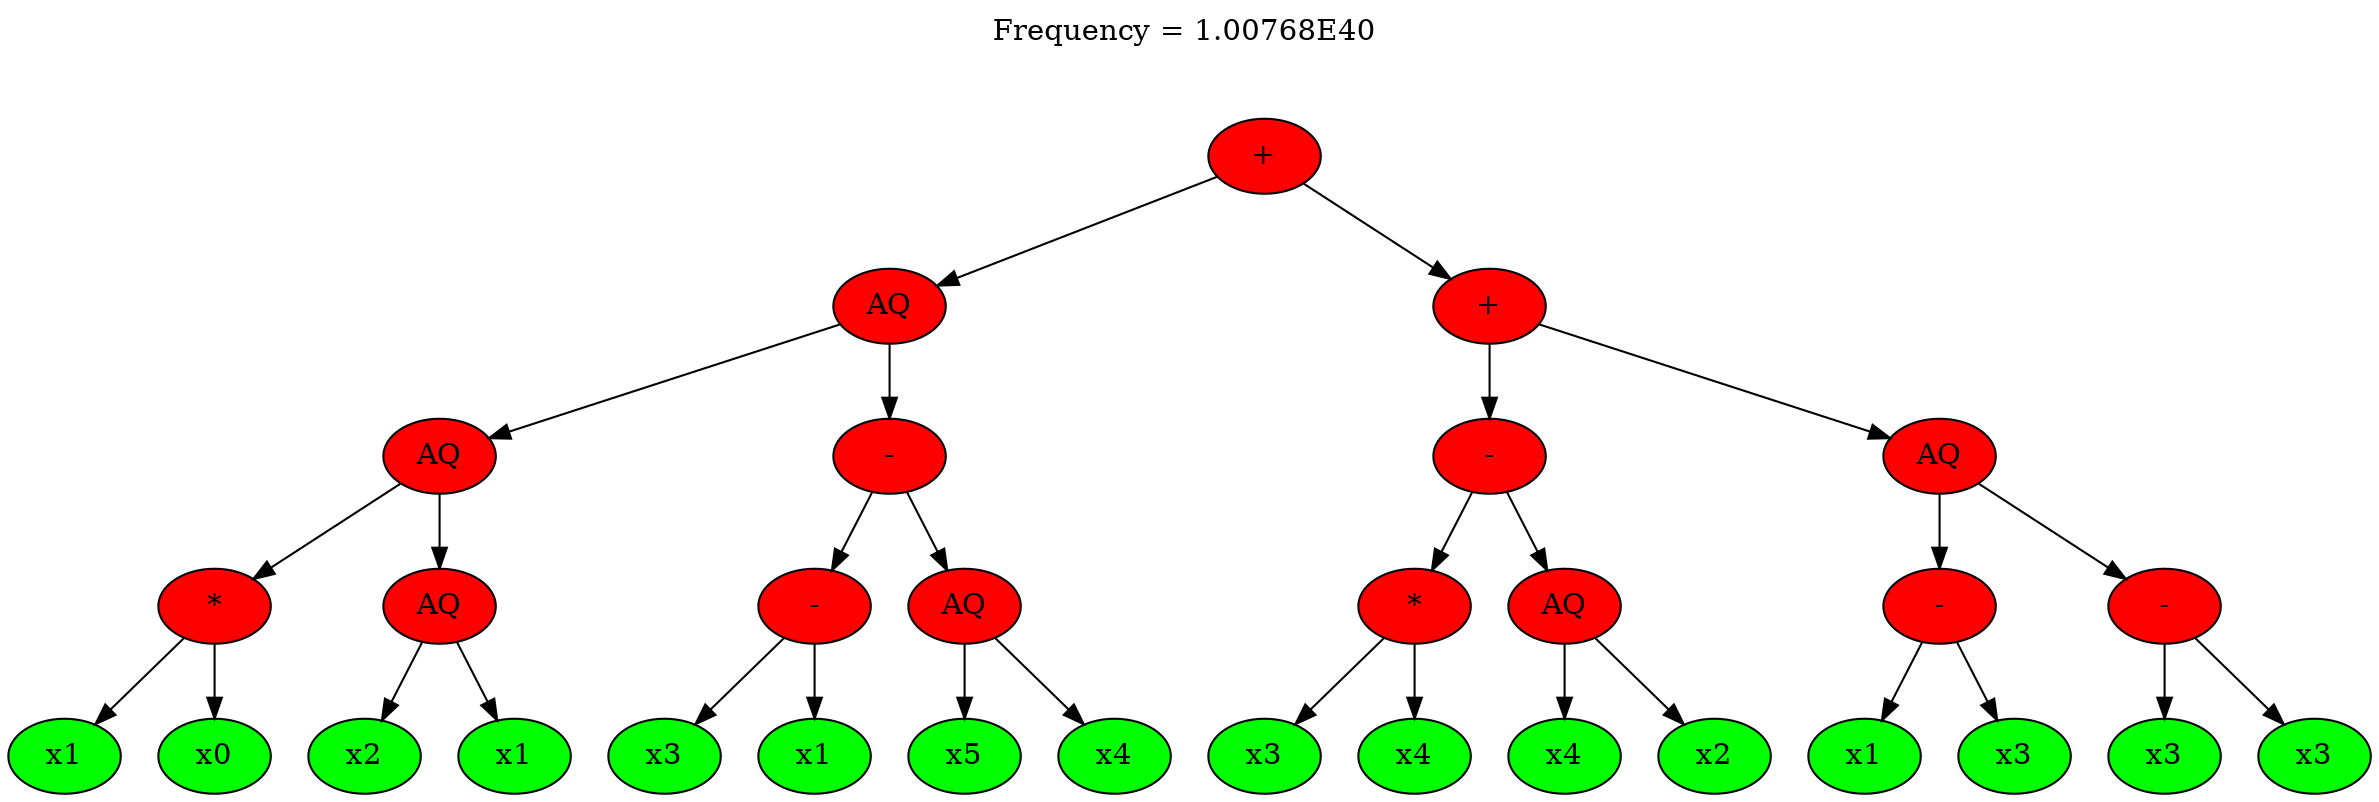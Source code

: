 strict digraph "" {
	graph [label=<Frequency = 1.00768E40
 <br/> <br/> <br/>>,
		labelloc=t
	];
	node [label="\N"];
	0	 [fillcolor="#ff0000",
		label="+",
		style=filled];
	1	 [fillcolor="#ff0000",
		label=AQ,
		style=filled];
	0 -> 1;
	16	 [fillcolor="#ff0000",
		label="+",
		style=filled];
	0 -> 16;
	2	 [fillcolor="#ff0000",
		label=AQ,
		style=filled];
	1 -> 2;
	9	 [fillcolor="#ff0000",
		label="-",
		style=filled];
	1 -> 9;
	3	 [fillcolor="#ff0000",
		label="*",
		style=filled];
	2 -> 3;
	6	 [fillcolor="#ff0000",
		label=AQ,
		style=filled];
	2 -> 6;
	4	 [fillcolor="#00ff00",
		label=x1,
		style=filled];
	3 -> 4;
	5	 [fillcolor="#00ff00",
		label=x0,
		style=filled];
	3 -> 5;
	7	 [fillcolor="#00ff00",
		label=x2,
		style=filled];
	6 -> 7;
	8	 [fillcolor="#00ff00",
		label=x1,
		style=filled];
	6 -> 8;
	10	 [fillcolor="#ff0000",
		label="-",
		style=filled];
	9 -> 10;
	13	 [fillcolor="#ff0000",
		label=AQ,
		style=filled];
	9 -> 13;
	11	 [fillcolor="#00ff00",
		label=x3,
		style=filled];
	10 -> 11;
	12	 [fillcolor="#00ff00",
		label=x1,
		style=filled];
	10 -> 12;
	14	 [fillcolor="#00ff00",
		label=x5,
		style=filled];
	13 -> 14;
	15	 [fillcolor="#00ff00",
		label=x4,
		style=filled];
	13 -> 15;
	17	 [fillcolor="#ff0000",
		label="-",
		style=filled];
	16 -> 17;
	24	 [fillcolor="#ff0000",
		label=AQ,
		style=filled];
	16 -> 24;
	18	 [fillcolor="#ff0000",
		label="*",
		style=filled];
	17 -> 18;
	21	 [fillcolor="#ff0000",
		label=AQ,
		style=filled];
	17 -> 21;
	19	 [fillcolor="#00ff00",
		label=x3,
		style=filled];
	18 -> 19;
	20	 [fillcolor="#00ff00",
		label=x4,
		style=filled];
	18 -> 20;
	22	 [fillcolor="#00ff00",
		label=x4,
		style=filled];
	21 -> 22;
	23	 [fillcolor="#00ff00",
		label=x2,
		style=filled];
	21 -> 23;
	25	 [fillcolor="#ff0000",
		label="-",
		style=filled];
	24 -> 25;
	28	 [fillcolor="#ff0000",
		label="-",
		style=filled];
	24 -> 28;
	26	 [fillcolor="#00ff00",
		label=x1,
		style=filled];
	25 -> 26;
	27	 [fillcolor="#00ff00",
		label=x3,
		style=filled];
	25 -> 27;
	29	 [fillcolor="#00ff00",
		label=x3,
		style=filled];
	28 -> 29;
	30	 [fillcolor="#00ff00",
		label=x3,
		style=filled];
	28 -> 30;
}
